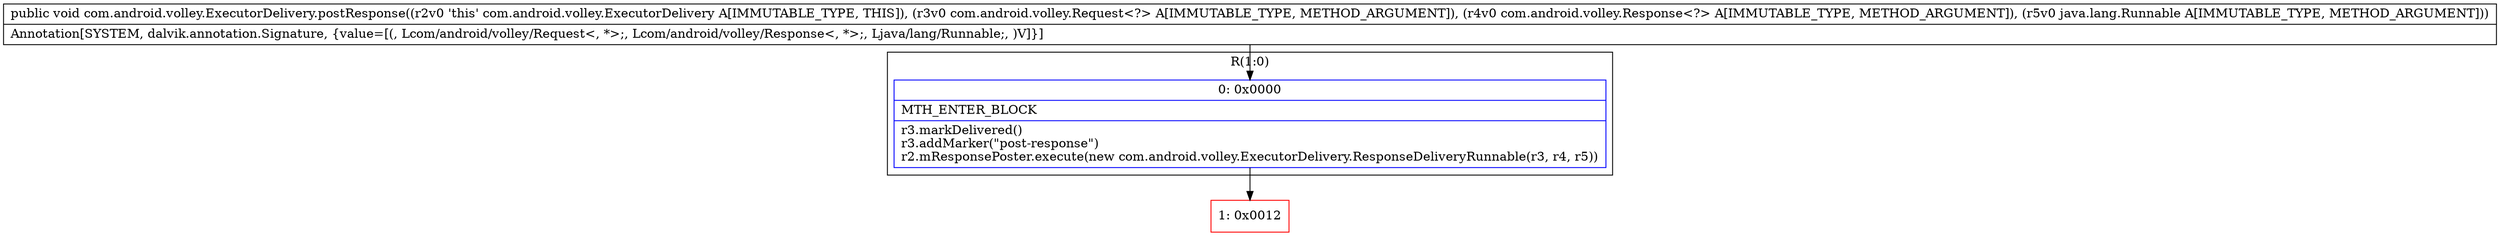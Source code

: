 digraph "CFG forcom.android.volley.ExecutorDelivery.postResponse(Lcom\/android\/volley\/Request;Lcom\/android\/volley\/Response;Ljava\/lang\/Runnable;)V" {
subgraph cluster_Region_1145617060 {
label = "R(1:0)";
node [shape=record,color=blue];
Node_0 [shape=record,label="{0\:\ 0x0000|MTH_ENTER_BLOCK\l|r3.markDelivered()\lr3.addMarker(\"post\-response\")\lr2.mResponsePoster.execute(new com.android.volley.ExecutorDelivery.ResponseDeliveryRunnable(r3, r4, r5))\l}"];
}
Node_1 [shape=record,color=red,label="{1\:\ 0x0012}"];
MethodNode[shape=record,label="{public void com.android.volley.ExecutorDelivery.postResponse((r2v0 'this' com.android.volley.ExecutorDelivery A[IMMUTABLE_TYPE, THIS]), (r3v0 com.android.volley.Request\<?\> A[IMMUTABLE_TYPE, METHOD_ARGUMENT]), (r4v0 com.android.volley.Response\<?\> A[IMMUTABLE_TYPE, METHOD_ARGUMENT]), (r5v0 java.lang.Runnable A[IMMUTABLE_TYPE, METHOD_ARGUMENT]))  | Annotation[SYSTEM, dalvik.annotation.Signature, \{value=[(, Lcom\/android\/volley\/Request\<, *\>;, Lcom\/android\/volley\/Response\<, *\>;, Ljava\/lang\/Runnable;, )V]\}]\l}"];
MethodNode -> Node_0;
Node_0 -> Node_1;
}

